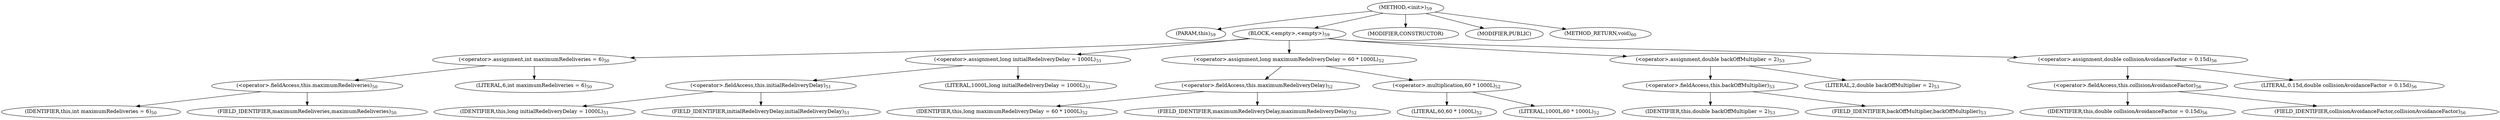 digraph "&lt;init&gt;" {  
"109" [label = <(METHOD,&lt;init&gt;)<SUB>59</SUB>> ]
"110" [label = <(PARAM,this)<SUB>59</SUB>> ]
"111" [label = <(BLOCK,&lt;empty&gt;,&lt;empty&gt;)<SUB>59</SUB>> ]
"112" [label = <(&lt;operator&gt;.assignment,int maximumRedeliveries = 6)<SUB>50</SUB>> ]
"113" [label = <(&lt;operator&gt;.fieldAccess,this.maximumRedeliveries)<SUB>50</SUB>> ]
"114" [label = <(IDENTIFIER,this,int maximumRedeliveries = 6)<SUB>50</SUB>> ]
"115" [label = <(FIELD_IDENTIFIER,maximumRedeliveries,maximumRedeliveries)<SUB>50</SUB>> ]
"116" [label = <(LITERAL,6,int maximumRedeliveries = 6)<SUB>50</SUB>> ]
"117" [label = <(&lt;operator&gt;.assignment,long initialRedeliveryDelay = 1000L)<SUB>51</SUB>> ]
"118" [label = <(&lt;operator&gt;.fieldAccess,this.initialRedeliveryDelay)<SUB>51</SUB>> ]
"119" [label = <(IDENTIFIER,this,long initialRedeliveryDelay = 1000L)<SUB>51</SUB>> ]
"120" [label = <(FIELD_IDENTIFIER,initialRedeliveryDelay,initialRedeliveryDelay)<SUB>51</SUB>> ]
"121" [label = <(LITERAL,1000L,long initialRedeliveryDelay = 1000L)<SUB>51</SUB>> ]
"122" [label = <(&lt;operator&gt;.assignment,long maximumRedeliveryDelay = 60 * 1000L)<SUB>52</SUB>> ]
"123" [label = <(&lt;operator&gt;.fieldAccess,this.maximumRedeliveryDelay)<SUB>52</SUB>> ]
"124" [label = <(IDENTIFIER,this,long maximumRedeliveryDelay = 60 * 1000L)<SUB>52</SUB>> ]
"125" [label = <(FIELD_IDENTIFIER,maximumRedeliveryDelay,maximumRedeliveryDelay)<SUB>52</SUB>> ]
"126" [label = <(&lt;operator&gt;.multiplication,60 * 1000L)<SUB>52</SUB>> ]
"127" [label = <(LITERAL,60,60 * 1000L)<SUB>52</SUB>> ]
"128" [label = <(LITERAL,1000L,60 * 1000L)<SUB>52</SUB>> ]
"129" [label = <(&lt;operator&gt;.assignment,double backOffMultiplier = 2)<SUB>53</SUB>> ]
"130" [label = <(&lt;operator&gt;.fieldAccess,this.backOffMultiplier)<SUB>53</SUB>> ]
"131" [label = <(IDENTIFIER,this,double backOffMultiplier = 2)<SUB>53</SUB>> ]
"132" [label = <(FIELD_IDENTIFIER,backOffMultiplier,backOffMultiplier)<SUB>53</SUB>> ]
"133" [label = <(LITERAL,2,double backOffMultiplier = 2)<SUB>53</SUB>> ]
"134" [label = <(&lt;operator&gt;.assignment,double collisionAvoidanceFactor = 0.15d)<SUB>56</SUB>> ]
"135" [label = <(&lt;operator&gt;.fieldAccess,this.collisionAvoidanceFactor)<SUB>56</SUB>> ]
"136" [label = <(IDENTIFIER,this,double collisionAvoidanceFactor = 0.15d)<SUB>56</SUB>> ]
"137" [label = <(FIELD_IDENTIFIER,collisionAvoidanceFactor,collisionAvoidanceFactor)<SUB>56</SUB>> ]
"138" [label = <(LITERAL,0.15d,double collisionAvoidanceFactor = 0.15d)<SUB>56</SUB>> ]
"139" [label = <(MODIFIER,CONSTRUCTOR)> ]
"140" [label = <(MODIFIER,PUBLIC)> ]
"141" [label = <(METHOD_RETURN,void)<SUB>60</SUB>> ]
  "109" -> "110" 
  "109" -> "111" 
  "109" -> "139" 
  "109" -> "140" 
  "109" -> "141" 
  "111" -> "112" 
  "111" -> "117" 
  "111" -> "122" 
  "111" -> "129" 
  "111" -> "134" 
  "112" -> "113" 
  "112" -> "116" 
  "113" -> "114" 
  "113" -> "115" 
  "117" -> "118" 
  "117" -> "121" 
  "118" -> "119" 
  "118" -> "120" 
  "122" -> "123" 
  "122" -> "126" 
  "123" -> "124" 
  "123" -> "125" 
  "126" -> "127" 
  "126" -> "128" 
  "129" -> "130" 
  "129" -> "133" 
  "130" -> "131" 
  "130" -> "132" 
  "134" -> "135" 
  "134" -> "138" 
  "135" -> "136" 
  "135" -> "137" 
}
